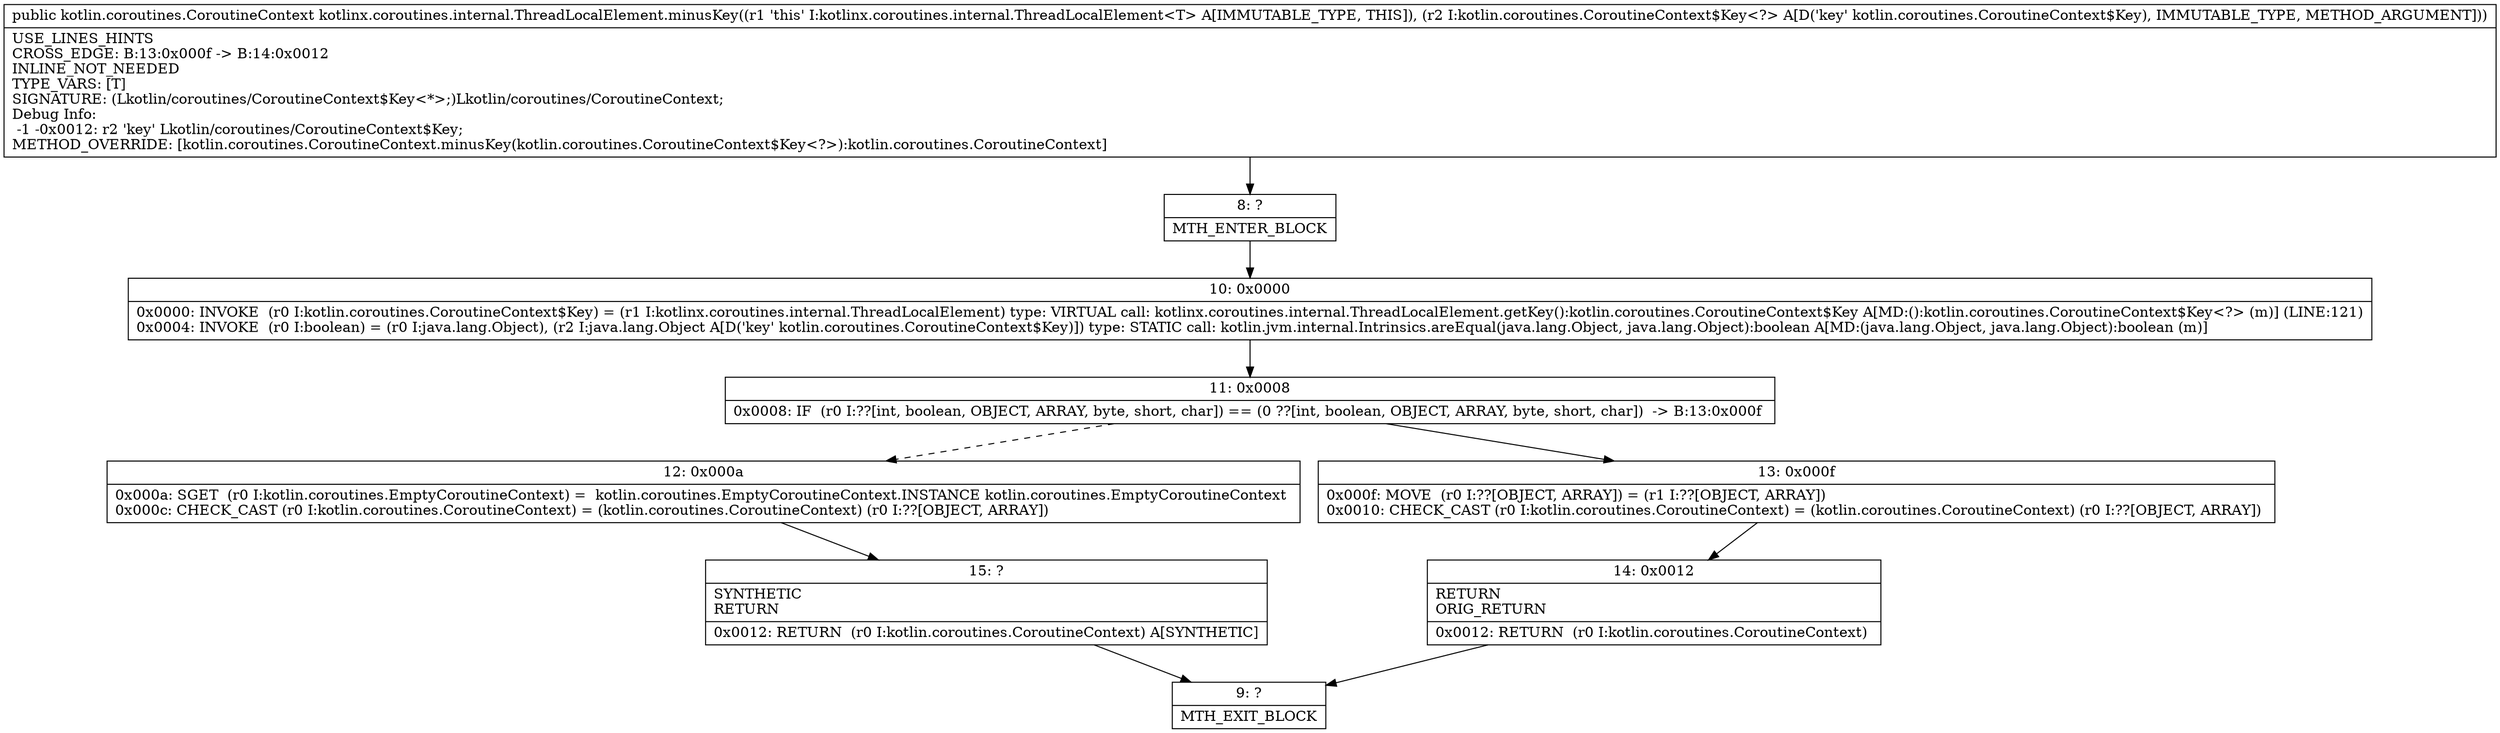 digraph "CFG forkotlinx.coroutines.internal.ThreadLocalElement.minusKey(Lkotlin\/coroutines\/CoroutineContext$Key;)Lkotlin\/coroutines\/CoroutineContext;" {
Node_8 [shape=record,label="{8\:\ ?|MTH_ENTER_BLOCK\l}"];
Node_10 [shape=record,label="{10\:\ 0x0000|0x0000: INVOKE  (r0 I:kotlin.coroutines.CoroutineContext$Key) = (r1 I:kotlinx.coroutines.internal.ThreadLocalElement) type: VIRTUAL call: kotlinx.coroutines.internal.ThreadLocalElement.getKey():kotlin.coroutines.CoroutineContext$Key A[MD:():kotlin.coroutines.CoroutineContext$Key\<?\> (m)] (LINE:121)\l0x0004: INVOKE  (r0 I:boolean) = (r0 I:java.lang.Object), (r2 I:java.lang.Object A[D('key' kotlin.coroutines.CoroutineContext$Key)]) type: STATIC call: kotlin.jvm.internal.Intrinsics.areEqual(java.lang.Object, java.lang.Object):boolean A[MD:(java.lang.Object, java.lang.Object):boolean (m)]\l}"];
Node_11 [shape=record,label="{11\:\ 0x0008|0x0008: IF  (r0 I:??[int, boolean, OBJECT, ARRAY, byte, short, char]) == (0 ??[int, boolean, OBJECT, ARRAY, byte, short, char])  \-\> B:13:0x000f \l}"];
Node_12 [shape=record,label="{12\:\ 0x000a|0x000a: SGET  (r0 I:kotlin.coroutines.EmptyCoroutineContext) =  kotlin.coroutines.EmptyCoroutineContext.INSTANCE kotlin.coroutines.EmptyCoroutineContext \l0x000c: CHECK_CAST (r0 I:kotlin.coroutines.CoroutineContext) = (kotlin.coroutines.CoroutineContext) (r0 I:??[OBJECT, ARRAY]) \l}"];
Node_15 [shape=record,label="{15\:\ ?|SYNTHETIC\lRETURN\l|0x0012: RETURN  (r0 I:kotlin.coroutines.CoroutineContext) A[SYNTHETIC]\l}"];
Node_9 [shape=record,label="{9\:\ ?|MTH_EXIT_BLOCK\l}"];
Node_13 [shape=record,label="{13\:\ 0x000f|0x000f: MOVE  (r0 I:??[OBJECT, ARRAY]) = (r1 I:??[OBJECT, ARRAY]) \l0x0010: CHECK_CAST (r0 I:kotlin.coroutines.CoroutineContext) = (kotlin.coroutines.CoroutineContext) (r0 I:??[OBJECT, ARRAY]) \l}"];
Node_14 [shape=record,label="{14\:\ 0x0012|RETURN\lORIG_RETURN\l|0x0012: RETURN  (r0 I:kotlin.coroutines.CoroutineContext) \l}"];
MethodNode[shape=record,label="{public kotlin.coroutines.CoroutineContext kotlinx.coroutines.internal.ThreadLocalElement.minusKey((r1 'this' I:kotlinx.coroutines.internal.ThreadLocalElement\<T\> A[IMMUTABLE_TYPE, THIS]), (r2 I:kotlin.coroutines.CoroutineContext$Key\<?\> A[D('key' kotlin.coroutines.CoroutineContext$Key), IMMUTABLE_TYPE, METHOD_ARGUMENT]))  | USE_LINES_HINTS\lCROSS_EDGE: B:13:0x000f \-\> B:14:0x0012\lINLINE_NOT_NEEDED\lTYPE_VARS: [T]\lSIGNATURE: (Lkotlin\/coroutines\/CoroutineContext$Key\<*\>;)Lkotlin\/coroutines\/CoroutineContext;\lDebug Info:\l  \-1 \-0x0012: r2 'key' Lkotlin\/coroutines\/CoroutineContext$Key;\lMETHOD_OVERRIDE: [kotlin.coroutines.CoroutineContext.minusKey(kotlin.coroutines.CoroutineContext$Key\<?\>):kotlin.coroutines.CoroutineContext]\l}"];
MethodNode -> Node_8;Node_8 -> Node_10;
Node_10 -> Node_11;
Node_11 -> Node_12[style=dashed];
Node_11 -> Node_13;
Node_12 -> Node_15;
Node_15 -> Node_9;
Node_13 -> Node_14;
Node_14 -> Node_9;
}

